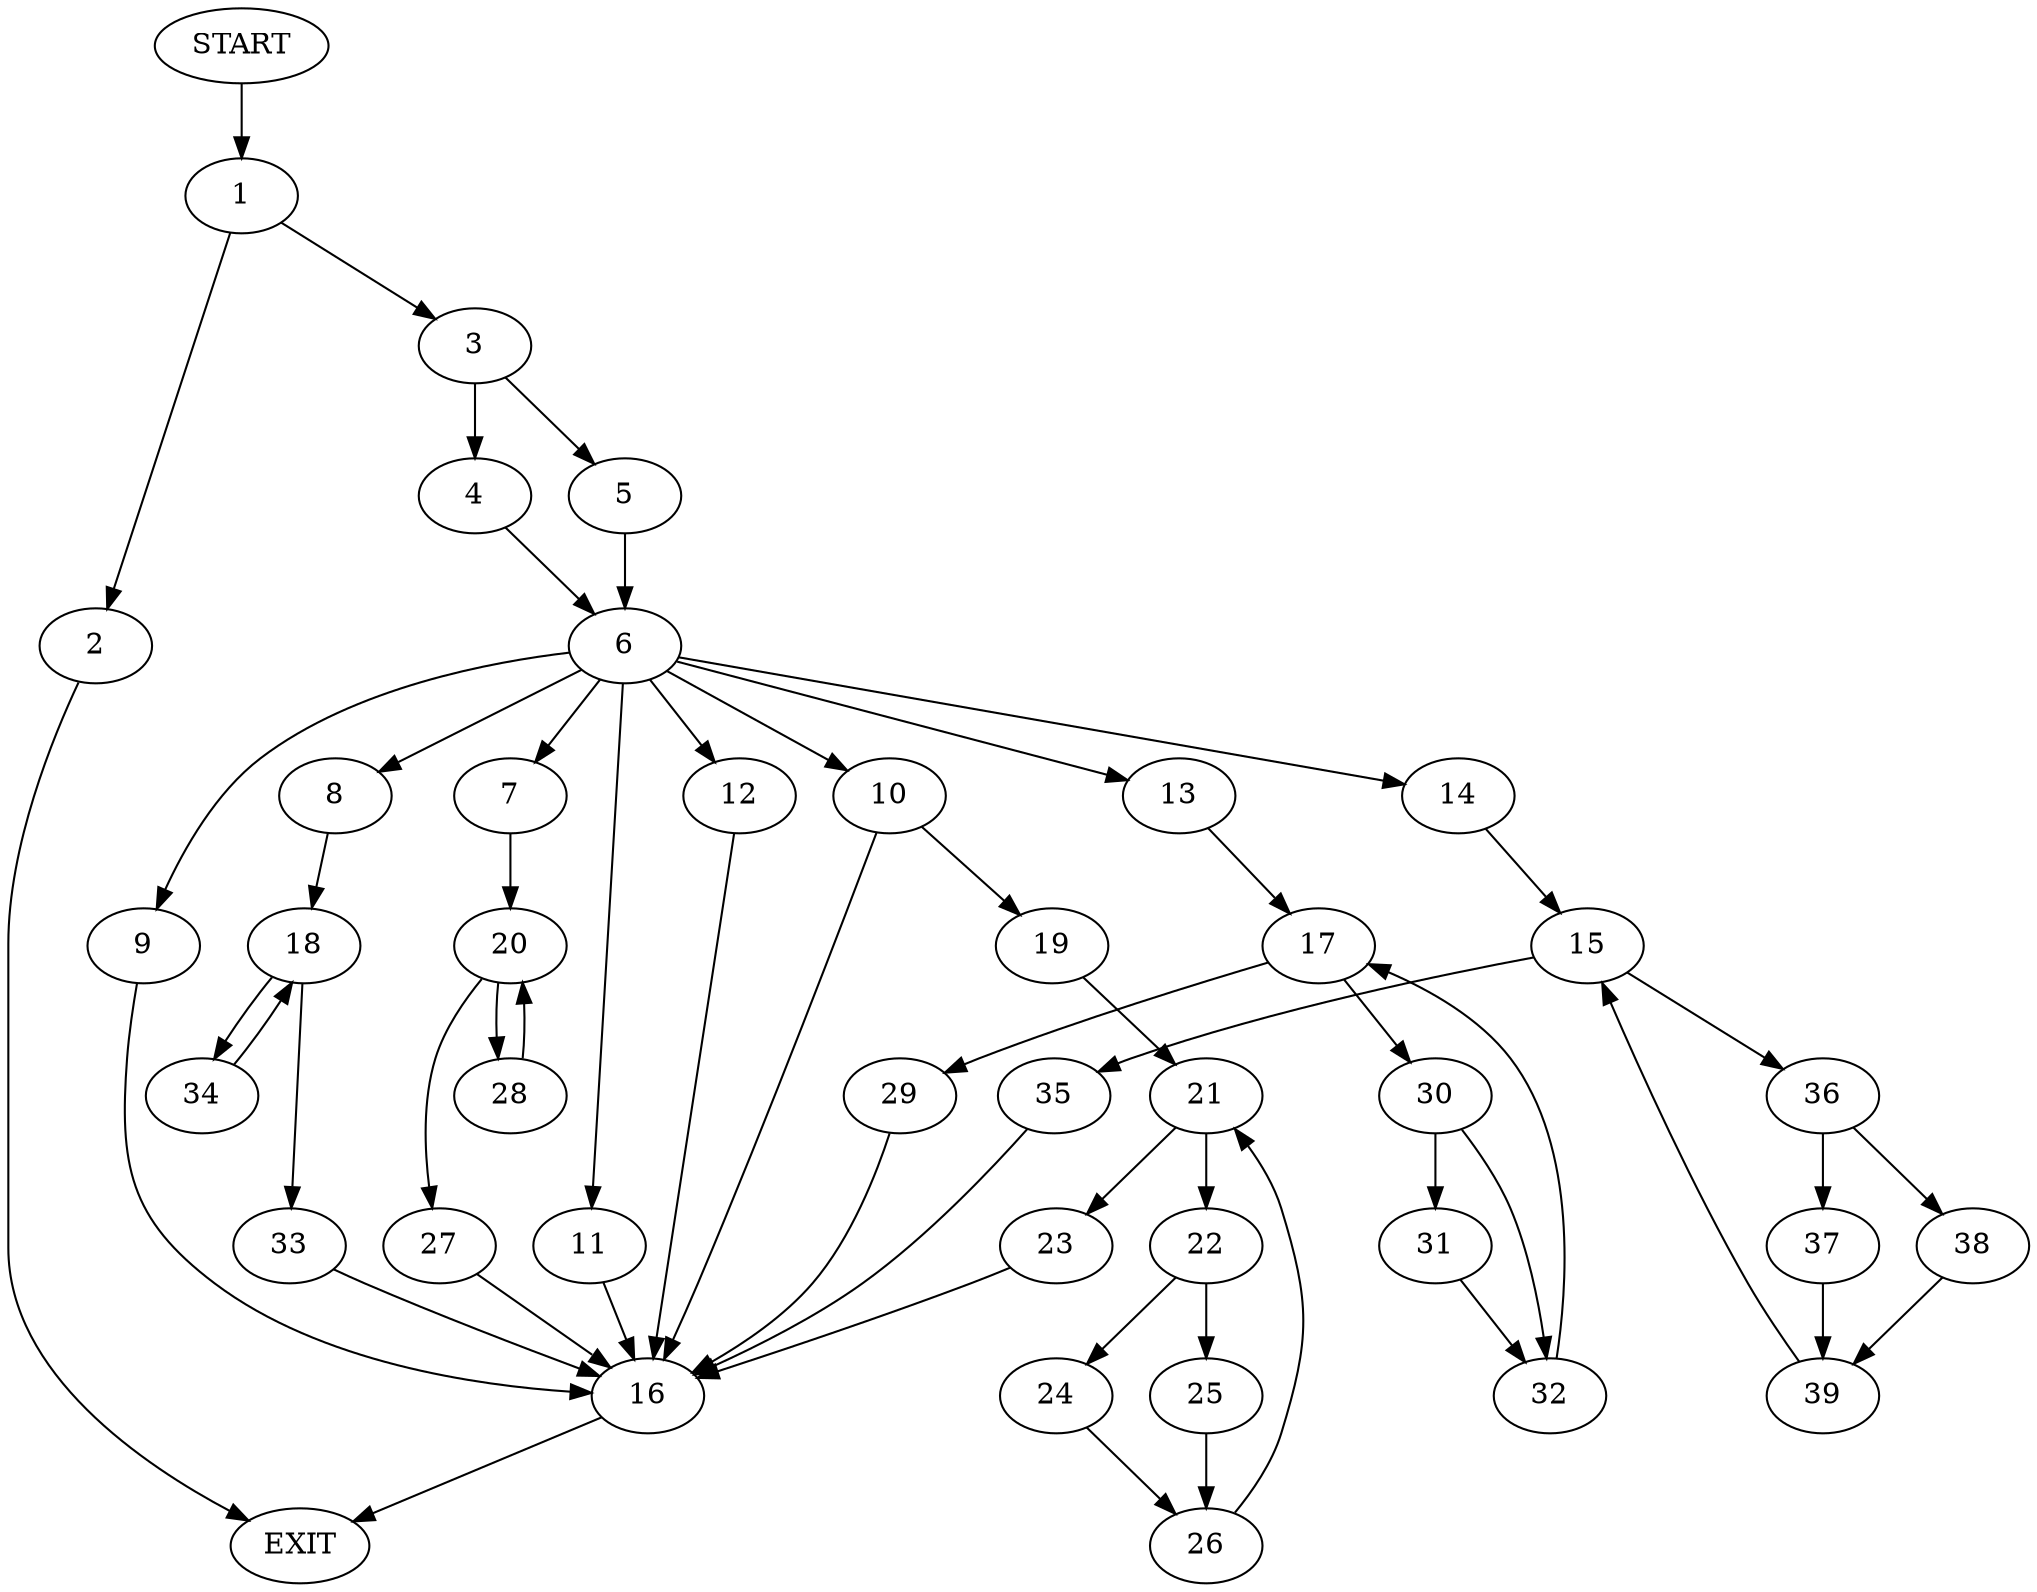 digraph {
0 [label="START"]
40 [label="EXIT"]
0 -> 1
1 -> 2
1 -> 3
3 -> 4
3 -> 5
2 -> 40
4 -> 6
5 -> 6
6 -> 7
6 -> 8
6 -> 9
6 -> 10
6 -> 11
6 -> 12
6 -> 13
6 -> 14
14 -> 15
12 -> 16
13 -> 17
8 -> 18
10 -> 16
10 -> 19
7 -> 20
9 -> 16
11 -> 16
19 -> 21
16 -> 40
21 -> 22
21 -> 23
22 -> 24
22 -> 25
23 -> 16
24 -> 26
25 -> 26
26 -> 21
20 -> 27
20 -> 28
27 -> 16
28 -> 20
17 -> 29
17 -> 30
29 -> 16
30 -> 31
30 -> 32
31 -> 32
32 -> 17
18 -> 33
18 -> 34
34 -> 18
33 -> 16
15 -> 35
15 -> 36
35 -> 16
36 -> 37
36 -> 38
37 -> 39
38 -> 39
39 -> 15
}
